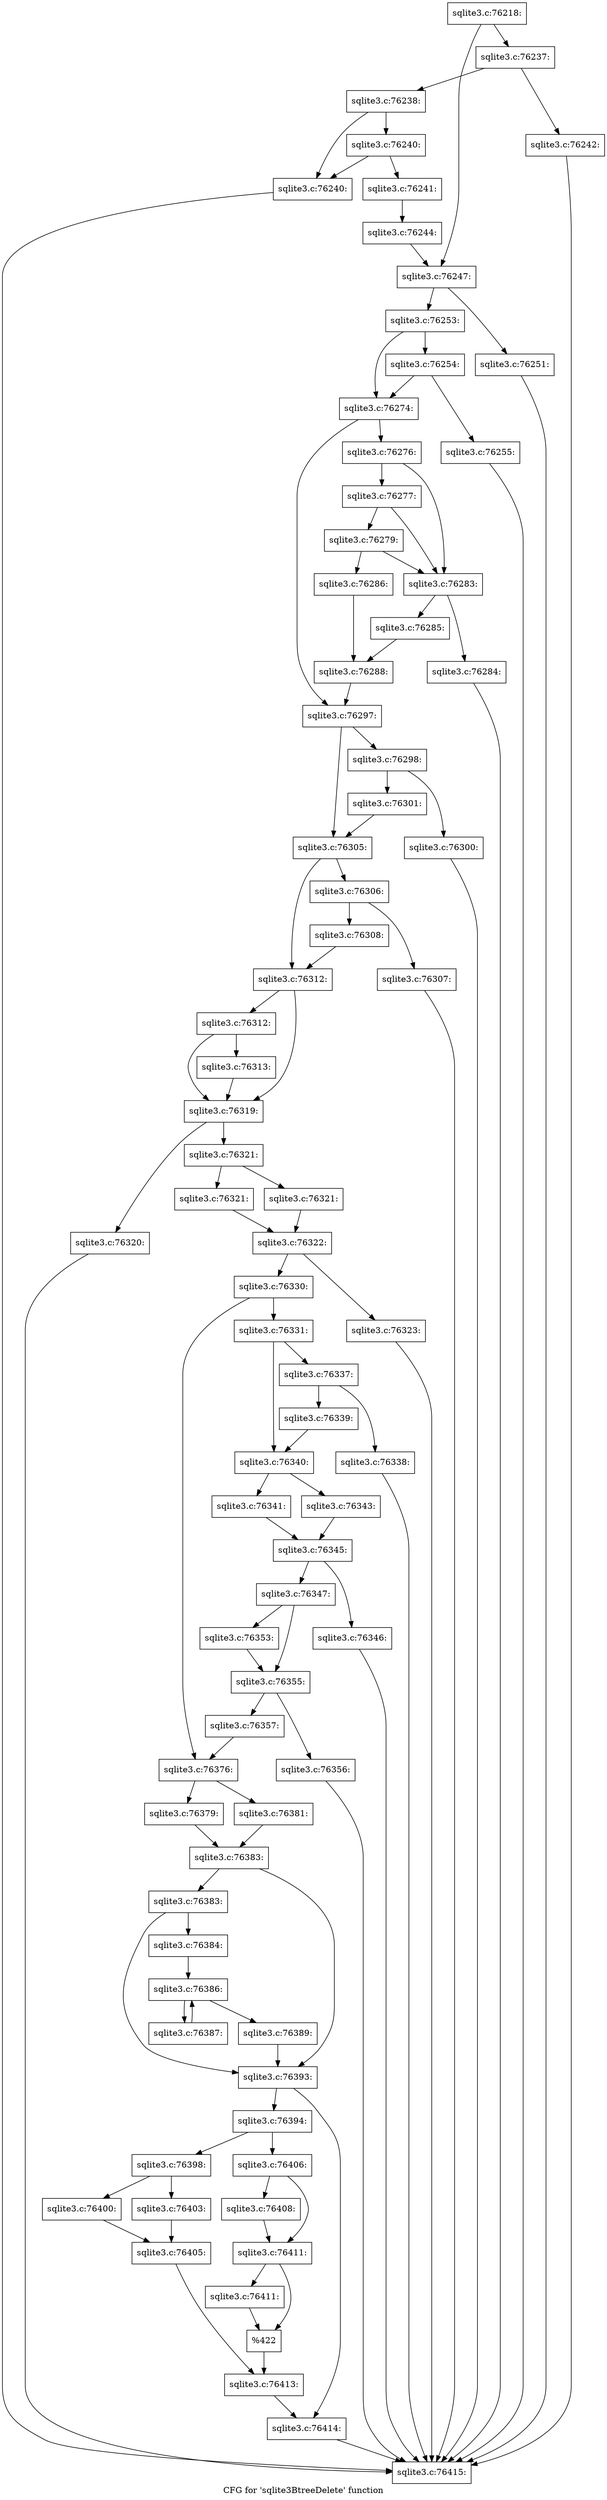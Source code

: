 digraph "CFG for 'sqlite3BtreeDelete' function" {
	label="CFG for 'sqlite3BtreeDelete' function";

	Node0x55c0f828f060 [shape=record,label="{sqlite3.c:76218:}"];
	Node0x55c0f828f060 -> Node0x55c0f8294460;
	Node0x55c0f828f060 -> Node0x55c0f82944b0;
	Node0x55c0f8294460 [shape=record,label="{sqlite3.c:76237:}"];
	Node0x55c0f8294460 -> Node0x55c0f8294a90;
	Node0x55c0f8294460 -> Node0x55c0f8294b30;
	Node0x55c0f8294a90 [shape=record,label="{sqlite3.c:76238:}"];
	Node0x55c0f8294a90 -> Node0x55c0f82952c0;
	Node0x55c0f8294a90 -> Node0x55c0f8295360;
	Node0x55c0f8295360 [shape=record,label="{sqlite3.c:76240:}"];
	Node0x55c0f8295360 -> Node0x55c0f82952c0;
	Node0x55c0f8295360 -> Node0x55c0f8295310;
	Node0x55c0f82952c0 [shape=record,label="{sqlite3.c:76240:}"];
	Node0x55c0f82952c0 -> Node0x55c0f828e820;
	Node0x55c0f8295310 [shape=record,label="{sqlite3.c:76241:}"];
	Node0x55c0f8295310 -> Node0x55c0f8294ae0;
	Node0x55c0f8294b30 [shape=record,label="{sqlite3.c:76242:}"];
	Node0x55c0f8294b30 -> Node0x55c0f828e820;
	Node0x55c0f8294ae0 [shape=record,label="{sqlite3.c:76244:}"];
	Node0x55c0f8294ae0 -> Node0x55c0f82944b0;
	Node0x55c0f82944b0 [shape=record,label="{sqlite3.c:76247:}"];
	Node0x55c0f82944b0 -> Node0x55c0f8296b50;
	Node0x55c0f82944b0 -> Node0x55c0f8296ba0;
	Node0x55c0f8296b50 [shape=record,label="{sqlite3.c:76251:}"];
	Node0x55c0f8296b50 -> Node0x55c0f828e820;
	Node0x55c0f8296ba0 [shape=record,label="{sqlite3.c:76253:}"];
	Node0x55c0f8296ba0 -> Node0x55c0f82986d0;
	Node0x55c0f8296ba0 -> Node0x55c0f8298680;
	Node0x55c0f82986d0 [shape=record,label="{sqlite3.c:76254:}"];
	Node0x55c0f82986d0 -> Node0x55c0f8298630;
	Node0x55c0f82986d0 -> Node0x55c0f8298680;
	Node0x55c0f8298630 [shape=record,label="{sqlite3.c:76255:}"];
	Node0x55c0f8298630 -> Node0x55c0f828e820;
	Node0x55c0f8298680 [shape=record,label="{sqlite3.c:76274:}"];
	Node0x55c0f8298680 -> Node0x55c0f8299690;
	Node0x55c0f8298680 -> Node0x55c0f82996e0;
	Node0x55c0f8299690 [shape=record,label="{sqlite3.c:76276:}"];
	Node0x55c0f8299690 -> Node0x55c0f8299b90;
	Node0x55c0f8299690 -> Node0x55c0f8299a20;
	Node0x55c0f8299b90 [shape=record,label="{sqlite3.c:76277:}"];
	Node0x55c0f8299b90 -> Node0x55c0f8299a20;
	Node0x55c0f8299b90 -> Node0x55c0f8299b10;
	Node0x55c0f8299b10 [shape=record,label="{sqlite3.c:76279:}"];
	Node0x55c0f8299b10 -> Node0x55c0f8299a20;
	Node0x55c0f8299b10 -> Node0x55c0f8299ac0;
	Node0x55c0f8299a20 [shape=record,label="{sqlite3.c:76283:}"];
	Node0x55c0f8299a20 -> Node0x55c0f829b4d0;
	Node0x55c0f8299a20 -> Node0x55c0f829b520;
	Node0x55c0f829b4d0 [shape=record,label="{sqlite3.c:76284:}"];
	Node0x55c0f829b4d0 -> Node0x55c0f828e820;
	Node0x55c0f829b520 [shape=record,label="{sqlite3.c:76285:}"];
	Node0x55c0f829b520 -> Node0x55c0f8299a70;
	Node0x55c0f8299ac0 [shape=record,label="{sqlite3.c:76286:}"];
	Node0x55c0f8299ac0 -> Node0x55c0f8299a70;
	Node0x55c0f8299a70 [shape=record,label="{sqlite3.c:76288:}"];
	Node0x55c0f8299a70 -> Node0x55c0f82996e0;
	Node0x55c0f82996e0 [shape=record,label="{sqlite3.c:76297:}"];
	Node0x55c0f82996e0 -> Node0x55c0f829be40;
	Node0x55c0f82996e0 -> Node0x55c0f829bdf0;
	Node0x55c0f829bdf0 [shape=record,label="{sqlite3.c:76298:}"];
	Node0x55c0f829bdf0 -> Node0x55c0f829c5c0;
	Node0x55c0f829bdf0 -> Node0x55c0f829c610;
	Node0x55c0f829c5c0 [shape=record,label="{sqlite3.c:76300:}"];
	Node0x55c0f829c5c0 -> Node0x55c0f828e820;
	Node0x55c0f829c610 [shape=record,label="{sqlite3.c:76301:}"];
	Node0x55c0f829c610 -> Node0x55c0f829be40;
	Node0x55c0f829be40 [shape=record,label="{sqlite3.c:76305:}"];
	Node0x55c0f829be40 -> Node0x55c0f829cbb0;
	Node0x55c0f829be40 -> Node0x55c0f829cc00;
	Node0x55c0f829cbb0 [shape=record,label="{sqlite3.c:76306:}"];
	Node0x55c0f829cbb0 -> Node0x55c0f829d740;
	Node0x55c0f829cbb0 -> Node0x55c0f829d790;
	Node0x55c0f829d740 [shape=record,label="{sqlite3.c:76307:}"];
	Node0x55c0f829d740 -> Node0x55c0f828e820;
	Node0x55c0f829d790 [shape=record,label="{sqlite3.c:76308:}"];
	Node0x55c0f829d790 -> Node0x55c0f829cc00;
	Node0x55c0f829cc00 [shape=record,label="{sqlite3.c:76312:}"];
	Node0x55c0f829cc00 -> Node0x55c0f829ddd0;
	Node0x55c0f829cc00 -> Node0x55c0f829dd80;
	Node0x55c0f829ddd0 [shape=record,label="{sqlite3.c:76312:}"];
	Node0x55c0f829ddd0 -> Node0x55c0f829dd30;
	Node0x55c0f829ddd0 -> Node0x55c0f829dd80;
	Node0x55c0f829dd30 [shape=record,label="{sqlite3.c:76313:}"];
	Node0x55c0f829dd30 -> Node0x55c0f829dd80;
	Node0x55c0f829dd80 [shape=record,label="{sqlite3.c:76319:}"];
	Node0x55c0f829dd80 -> Node0x55c0f829f260;
	Node0x55c0f829dd80 -> Node0x55c0f829f2b0;
	Node0x55c0f829f260 [shape=record,label="{sqlite3.c:76320:}"];
	Node0x55c0f829f260 -> Node0x55c0f828e820;
	Node0x55c0f829f2b0 [shape=record,label="{sqlite3.c:76321:}"];
	Node0x55c0f829f2b0 -> Node0x55c0f829fa80;
	Node0x55c0f829f2b0 -> Node0x55c0f829fb20;
	Node0x55c0f829fa80 [shape=record,label="{sqlite3.c:76321:}"];
	Node0x55c0f829fa80 -> Node0x55c0f829fad0;
	Node0x55c0f829fb20 [shape=record,label="{sqlite3.c:76321:}"];
	Node0x55c0f829fb20 -> Node0x55c0f829fad0;
	Node0x55c0f829fad0 [shape=record,label="{sqlite3.c:76322:}"];
	Node0x55c0f829fad0 -> Node0x55c0f82a09c0;
	Node0x55c0f829fad0 -> Node0x55c0f82a0a10;
	Node0x55c0f82a09c0 [shape=record,label="{sqlite3.c:76323:}"];
	Node0x55c0f82a09c0 -> Node0x55c0f828e820;
	Node0x55c0f82a0a10 [shape=record,label="{sqlite3.c:76330:}"];
	Node0x55c0f82a0a10 -> Node0x55c0f82a0f00;
	Node0x55c0f82a0a10 -> Node0x55c0f82a0eb0;
	Node0x55c0f82a0eb0 [shape=record,label="{sqlite3.c:76331:}"];
	Node0x55c0f82a0eb0 -> Node0x55c0f82a21f0;
	Node0x55c0f82a0eb0 -> Node0x55c0f82a2240;
	Node0x55c0f82a21f0 [shape=record,label="{sqlite3.c:76337:}"];
	Node0x55c0f82a21f0 -> Node0x55c0f82a29a0;
	Node0x55c0f82a21f0 -> Node0x55c0f82a29f0;
	Node0x55c0f82a29a0 [shape=record,label="{sqlite3.c:76338:}"];
	Node0x55c0f82a29a0 -> Node0x55c0f828e820;
	Node0x55c0f82a29f0 [shape=record,label="{sqlite3.c:76339:}"];
	Node0x55c0f82a29f0 -> Node0x55c0f82a2240;
	Node0x55c0f82a2240 [shape=record,label="{sqlite3.c:76340:}"];
	Node0x55c0f82a2240 -> Node0x55c0f82a2f90;
	Node0x55c0f82a2240 -> Node0x55c0f82a3030;
	Node0x55c0f82a2f90 [shape=record,label="{sqlite3.c:76341:}"];
	Node0x55c0f82a2f90 -> Node0x55c0f82a2fe0;
	Node0x55c0f82a3030 [shape=record,label="{sqlite3.c:76343:}"];
	Node0x55c0f82a3030 -> Node0x55c0f82a2fe0;
	Node0x55c0f82a2fe0 [shape=record,label="{sqlite3.c:76345:}"];
	Node0x55c0f82a2fe0 -> Node0x55c0f82a5af0;
	Node0x55c0f82a2fe0 -> Node0x55c0f82a5b40;
	Node0x55c0f82a5af0 [shape=record,label="{sqlite3.c:76346:}"];
	Node0x55c0f82a5af0 -> Node0x55c0f828e820;
	Node0x55c0f82a5b40 [shape=record,label="{sqlite3.c:76347:}"];
	Node0x55c0f82a5b40 -> Node0x55c0f82a7040;
	Node0x55c0f82a5b40 -> Node0x55c0f82a7090;
	Node0x55c0f82a7040 [shape=record,label="{sqlite3.c:76353:}"];
	Node0x55c0f82a7040 -> Node0x55c0f82a7090;
	Node0x55c0f82a7090 [shape=record,label="{sqlite3.c:76355:}"];
	Node0x55c0f82a7090 -> Node0x55c0f82a79d0;
	Node0x55c0f82a7090 -> Node0x55c0f82a8350;
	Node0x55c0f82a79d0 [shape=record,label="{sqlite3.c:76356:}"];
	Node0x55c0f82a79d0 -> Node0x55c0f828e820;
	Node0x55c0f82a8350 [shape=record,label="{sqlite3.c:76357:}"];
	Node0x55c0f82a8350 -> Node0x55c0f82a0f00;
	Node0x55c0f82a0f00 [shape=record,label="{sqlite3.c:76376:}"];
	Node0x55c0f82a0f00 -> Node0x55c0f82a8950;
	Node0x55c0f82a0f00 -> Node0x55c0f82a89f0;
	Node0x55c0f82a8950 [shape=record,label="{sqlite3.c:76379:}"];
	Node0x55c0f82a8950 -> Node0x55c0f82a89a0;
	Node0x55c0f82a89f0 [shape=record,label="{sqlite3.c:76381:}"];
	Node0x55c0f82a89f0 -> Node0x55c0f82a89a0;
	Node0x55c0f82a89a0 [shape=record,label="{sqlite3.c:76383:}"];
	Node0x55c0f82a89a0 -> Node0x55c0f82a9bf0;
	Node0x55c0f82a89a0 -> Node0x55c0f82a9ba0;
	Node0x55c0f82a9bf0 [shape=record,label="{sqlite3.c:76383:}"];
	Node0x55c0f82a9bf0 -> Node0x55c0f82a9b50;
	Node0x55c0f82a9bf0 -> Node0x55c0f82a9ba0;
	Node0x55c0f82a9b50 [shape=record,label="{sqlite3.c:76384:}"];
	Node0x55c0f82a9b50 -> Node0x55c0f82aa9f0;
	Node0x55c0f82aa9f0 [shape=record,label="{sqlite3.c:76386:}"];
	Node0x55c0f82aa9f0 -> Node0x55c0f82aafe0;
	Node0x55c0f82aa9f0 -> Node0x55c0f82aab50;
	Node0x55c0f82aafe0 [shape=record,label="{sqlite3.c:76387:}"];
	Node0x55c0f82aafe0 -> Node0x55c0f82aa9f0;
	Node0x55c0f82aab50 [shape=record,label="{sqlite3.c:76389:}"];
	Node0x55c0f82aab50 -> Node0x55c0f82a9ba0;
	Node0x55c0f82a9ba0 [shape=record,label="{sqlite3.c:76393:}"];
	Node0x55c0f82a9ba0 -> Node0x55c0f82ac520;
	Node0x55c0f82a9ba0 -> Node0x55c0f82ac570;
	Node0x55c0f82ac520 [shape=record,label="{sqlite3.c:76394:}"];
	Node0x55c0f82ac520 -> Node0x55c0f82ac980;
	Node0x55c0f82ac520 -> Node0x55c0f82aca20;
	Node0x55c0f82ac980 [shape=record,label="{sqlite3.c:76398:}"];
	Node0x55c0f82ac980 -> Node0x55c0f82ad0d0;
	Node0x55c0f82ac980 -> Node0x55c0f82ad170;
	Node0x55c0f82ad0d0 [shape=record,label="{sqlite3.c:76400:}"];
	Node0x55c0f82ad0d0 -> Node0x55c0f82ad120;
	Node0x55c0f82ad170 [shape=record,label="{sqlite3.c:76403:}"];
	Node0x55c0f82ad170 -> Node0x55c0f82ad120;
	Node0x55c0f82ad120 [shape=record,label="{sqlite3.c:76405:}"];
	Node0x55c0f82ad120 -> Node0x55c0f82ac9d0;
	Node0x55c0f82aca20 [shape=record,label="{sqlite3.c:76406:}"];
	Node0x55c0f82aca20 -> Node0x55c0f82ae880;
	Node0x55c0f82aca20 -> Node0x55c0f82ae8d0;
	Node0x55c0f82ae880 [shape=record,label="{sqlite3.c:76408:}"];
	Node0x55c0f82ae880 -> Node0x55c0f82ae8d0;
	Node0x55c0f82ae8d0 [shape=record,label="{sqlite3.c:76411:}"];
	Node0x55c0f82ae8d0 -> Node0x55c0f82af0d0;
	Node0x55c0f82ae8d0 -> Node0x55c0f82af120;
	Node0x55c0f82af0d0 [shape=record,label="{sqlite3.c:76411:}"];
	Node0x55c0f82af0d0 -> Node0x55c0f82af120;
	Node0x55c0f82af120 [shape=record,label="{%422}"];
	Node0x55c0f82af120 -> Node0x55c0f82ac9d0;
	Node0x55c0f82ac9d0 [shape=record,label="{sqlite3.c:76413:}"];
	Node0x55c0f82ac9d0 -> Node0x55c0f82ac570;
	Node0x55c0f82ac570 [shape=record,label="{sqlite3.c:76414:}"];
	Node0x55c0f82ac570 -> Node0x55c0f828e820;
	Node0x55c0f828e820 [shape=record,label="{sqlite3.c:76415:}"];
}

